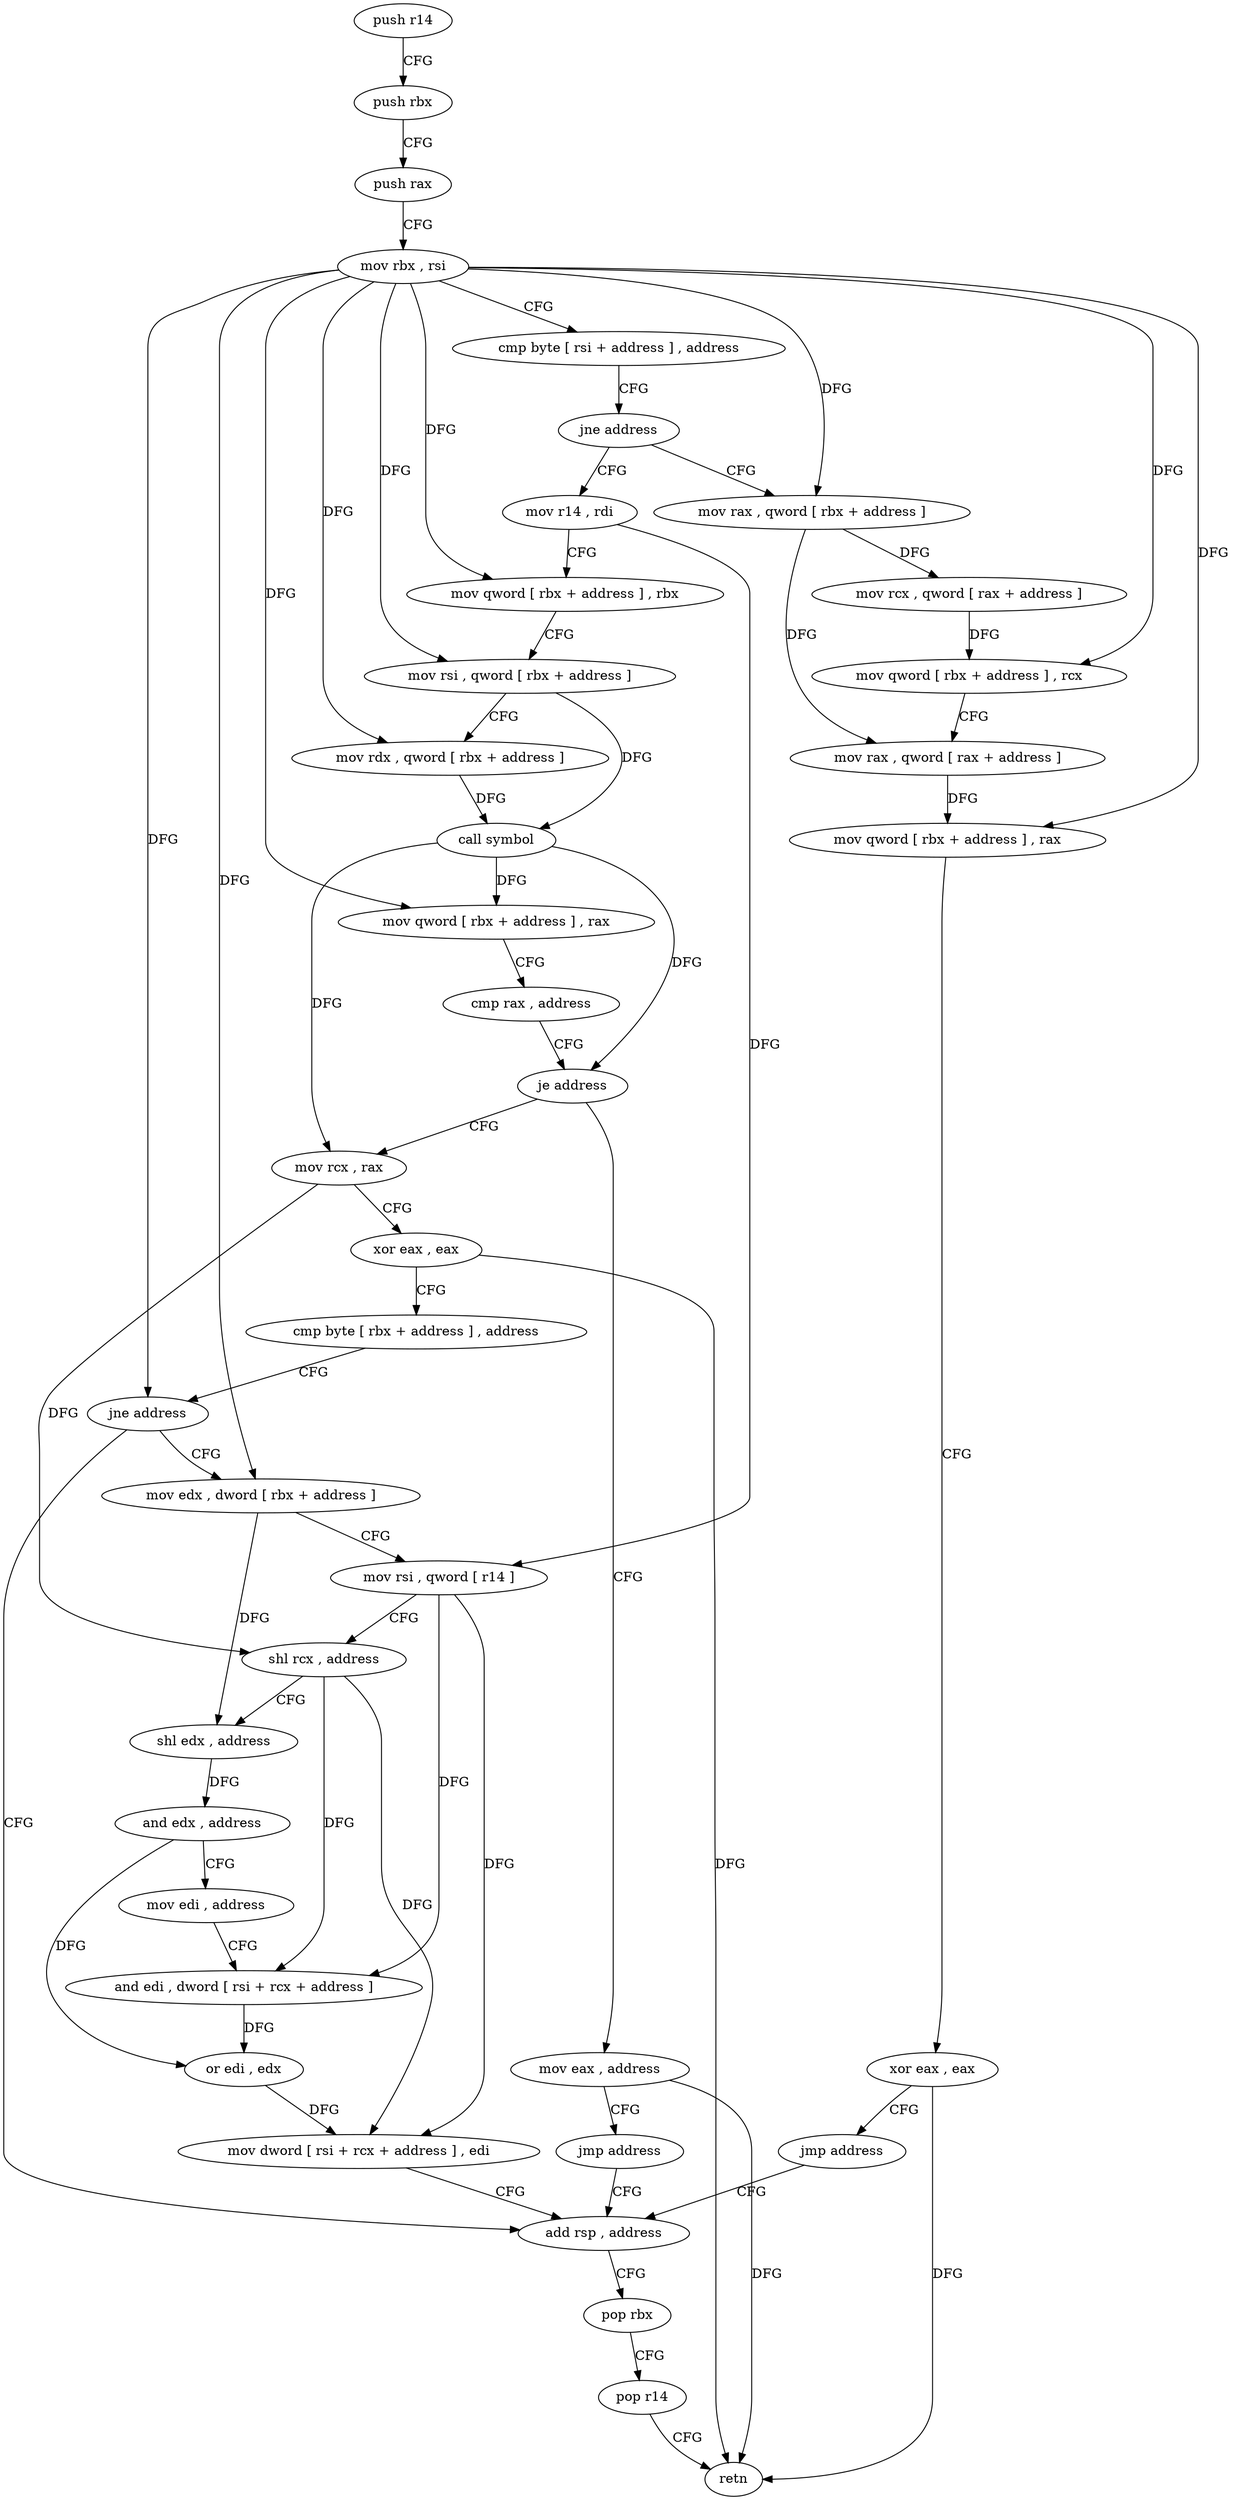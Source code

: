 digraph "func" {
"4237648" [label = "push r14" ]
"4237650" [label = "push rbx" ]
"4237651" [label = "push rax" ]
"4237652" [label = "mov rbx , rsi" ]
"4237655" [label = "cmp byte [ rsi + address ] , address" ]
"4237659" [label = "jne address" ]
"4237685" [label = "mov r14 , rdi" ]
"4237661" [label = "mov rax , qword [ rbx + address ]" ]
"4237688" [label = "mov qword [ rbx + address ] , rbx" ]
"4237692" [label = "mov rsi , qword [ rbx + address ]" ]
"4237696" [label = "mov rdx , qword [ rbx + address ]" ]
"4237700" [label = "call symbol" ]
"4237705" [label = "mov qword [ rbx + address ] , rax" ]
"4237709" [label = "cmp rax , address" ]
"4237713" [label = "je address" ]
"4237768" [label = "mov eax , address" ]
"4237715" [label = "mov rcx , rax" ]
"4237665" [label = "mov rcx , qword [ rax + address ]" ]
"4237669" [label = "mov qword [ rbx + address ] , rcx" ]
"4237673" [label = "mov rax , qword [ rax + address ]" ]
"4237677" [label = "mov qword [ rbx + address ] , rax" ]
"4237681" [label = "xor eax , eax" ]
"4237683" [label = "jmp address" ]
"4237760" [label = "add rsp , address" ]
"4237773" [label = "jmp address" ]
"4237718" [label = "xor eax , eax" ]
"4237720" [label = "cmp byte [ rbx + address ] , address" ]
"4237724" [label = "jne address" ]
"4237726" [label = "mov edx , dword [ rbx + address ]" ]
"4237764" [label = "pop rbx" ]
"4237765" [label = "pop r14" ]
"4237767" [label = "retn" ]
"4237729" [label = "mov rsi , qword [ r14 ]" ]
"4237732" [label = "shl rcx , address" ]
"4237736" [label = "shl edx , address" ]
"4237739" [label = "and edx , address" ]
"4237745" [label = "mov edi , address" ]
"4237750" [label = "and edi , dword [ rsi + rcx + address ]" ]
"4237754" [label = "or edi , edx" ]
"4237756" [label = "mov dword [ rsi + rcx + address ] , edi" ]
"4237648" -> "4237650" [ label = "CFG" ]
"4237650" -> "4237651" [ label = "CFG" ]
"4237651" -> "4237652" [ label = "CFG" ]
"4237652" -> "4237655" [ label = "CFG" ]
"4237652" -> "4237688" [ label = "DFG" ]
"4237652" -> "4237692" [ label = "DFG" ]
"4237652" -> "4237696" [ label = "DFG" ]
"4237652" -> "4237705" [ label = "DFG" ]
"4237652" -> "4237661" [ label = "DFG" ]
"4237652" -> "4237669" [ label = "DFG" ]
"4237652" -> "4237677" [ label = "DFG" ]
"4237652" -> "4237724" [ label = "DFG" ]
"4237652" -> "4237726" [ label = "DFG" ]
"4237655" -> "4237659" [ label = "CFG" ]
"4237659" -> "4237685" [ label = "CFG" ]
"4237659" -> "4237661" [ label = "CFG" ]
"4237685" -> "4237688" [ label = "CFG" ]
"4237685" -> "4237729" [ label = "DFG" ]
"4237661" -> "4237665" [ label = "DFG" ]
"4237661" -> "4237673" [ label = "DFG" ]
"4237688" -> "4237692" [ label = "CFG" ]
"4237692" -> "4237696" [ label = "CFG" ]
"4237692" -> "4237700" [ label = "DFG" ]
"4237696" -> "4237700" [ label = "DFG" ]
"4237700" -> "4237705" [ label = "DFG" ]
"4237700" -> "4237713" [ label = "DFG" ]
"4237700" -> "4237715" [ label = "DFG" ]
"4237705" -> "4237709" [ label = "CFG" ]
"4237709" -> "4237713" [ label = "CFG" ]
"4237713" -> "4237768" [ label = "CFG" ]
"4237713" -> "4237715" [ label = "CFG" ]
"4237768" -> "4237773" [ label = "CFG" ]
"4237768" -> "4237767" [ label = "DFG" ]
"4237715" -> "4237718" [ label = "CFG" ]
"4237715" -> "4237732" [ label = "DFG" ]
"4237665" -> "4237669" [ label = "DFG" ]
"4237669" -> "4237673" [ label = "CFG" ]
"4237673" -> "4237677" [ label = "DFG" ]
"4237677" -> "4237681" [ label = "CFG" ]
"4237681" -> "4237683" [ label = "CFG" ]
"4237681" -> "4237767" [ label = "DFG" ]
"4237683" -> "4237760" [ label = "CFG" ]
"4237760" -> "4237764" [ label = "CFG" ]
"4237773" -> "4237760" [ label = "CFG" ]
"4237718" -> "4237720" [ label = "CFG" ]
"4237718" -> "4237767" [ label = "DFG" ]
"4237720" -> "4237724" [ label = "CFG" ]
"4237724" -> "4237760" [ label = "CFG" ]
"4237724" -> "4237726" [ label = "CFG" ]
"4237726" -> "4237729" [ label = "CFG" ]
"4237726" -> "4237736" [ label = "DFG" ]
"4237764" -> "4237765" [ label = "CFG" ]
"4237765" -> "4237767" [ label = "CFG" ]
"4237729" -> "4237732" [ label = "CFG" ]
"4237729" -> "4237750" [ label = "DFG" ]
"4237729" -> "4237756" [ label = "DFG" ]
"4237732" -> "4237736" [ label = "CFG" ]
"4237732" -> "4237750" [ label = "DFG" ]
"4237732" -> "4237756" [ label = "DFG" ]
"4237736" -> "4237739" [ label = "DFG" ]
"4237739" -> "4237745" [ label = "CFG" ]
"4237739" -> "4237754" [ label = "DFG" ]
"4237745" -> "4237750" [ label = "CFG" ]
"4237750" -> "4237754" [ label = "DFG" ]
"4237754" -> "4237756" [ label = "DFG" ]
"4237756" -> "4237760" [ label = "CFG" ]
}
